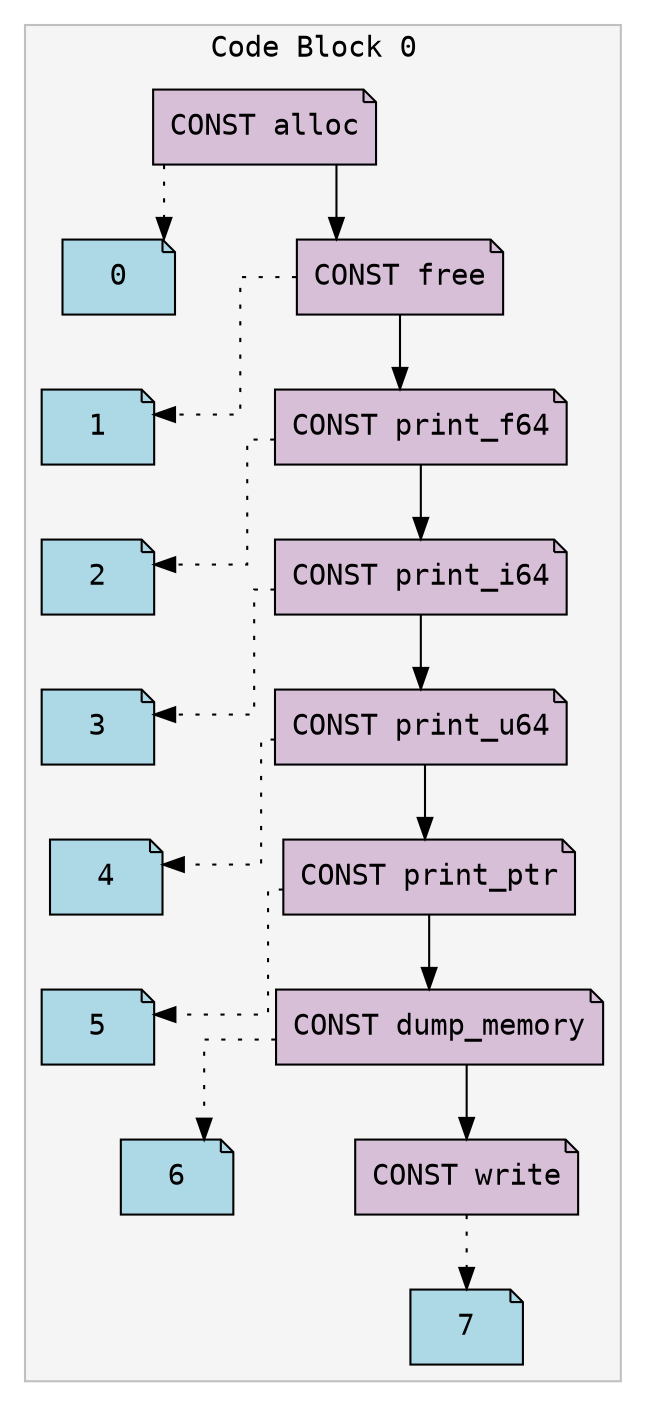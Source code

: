 digraph calls {
splines=ortho;
nodesep=0.8;
ranksep=0.5;
subgraph cluster_0 {
label="Code Block 0 ";
style=filled;
color=gray;
fillcolor=whitesmoke;
fontname="Courier";
Expr_1 [shape=note style=filled fillcolor=thistle fontname="Courier" label="CONST alloc"]
Expr_2 [shape=note style=filled fillcolor=lightblue fontname="Courier" label="0"]
Expr_1 -> Expr_2 [style=dotted]
Expr_3 [shape=note style=filled fillcolor=thistle fontname="Courier" label="CONST free"]
Expr_4 [shape=note style=filled fillcolor=lightblue fontname="Courier" label="1"]
Expr_3 -> Expr_4 [style=dotted]
Expr_1 -> Expr_3;
Expr_5 [shape=note style=filled fillcolor=thistle fontname="Courier" label="CONST print_f64"]
Expr_6 [shape=note style=filled fillcolor=lightblue fontname="Courier" label="2"]
Expr_5 -> Expr_6 [style=dotted]
Expr_3 -> Expr_5;
Expr_7 [shape=note style=filled fillcolor=thistle fontname="Courier" label="CONST print_i64"]
Expr_8 [shape=note style=filled fillcolor=lightblue fontname="Courier" label="3"]
Expr_7 -> Expr_8 [style=dotted]
Expr_5 -> Expr_7;
Expr_9 [shape=note style=filled fillcolor=thistle fontname="Courier" label="CONST print_u64"]
Expr_10 [shape=note style=filled fillcolor=lightblue fontname="Courier" label="4"]
Expr_9 -> Expr_10 [style=dotted]
Expr_7 -> Expr_9;
Expr_11 [shape=note style=filled fillcolor=thistle fontname="Courier" label="CONST print_ptr"]
Expr_12 [shape=note style=filled fillcolor=lightblue fontname="Courier" label="5"]
Expr_11 -> Expr_12 [style=dotted]
Expr_9 -> Expr_11;
Expr_13 [shape=note style=filled fillcolor=thistle fontname="Courier" label="CONST dump_memory"]
Expr_14 [shape=note style=filled fillcolor=lightblue fontname="Courier" label="6"]
Expr_13 -> Expr_14 [style=dotted]
Expr_11 -> Expr_13;
Expr_15 [shape=note style=filled fillcolor=thistle fontname="Courier" label="CONST write"]
Expr_16 [shape=note style=filled fillcolor=lightblue fontname="Courier" label="7"]
Expr_15 -> Expr_16 [style=dotted]
Expr_13 -> Expr_15;
}
}
